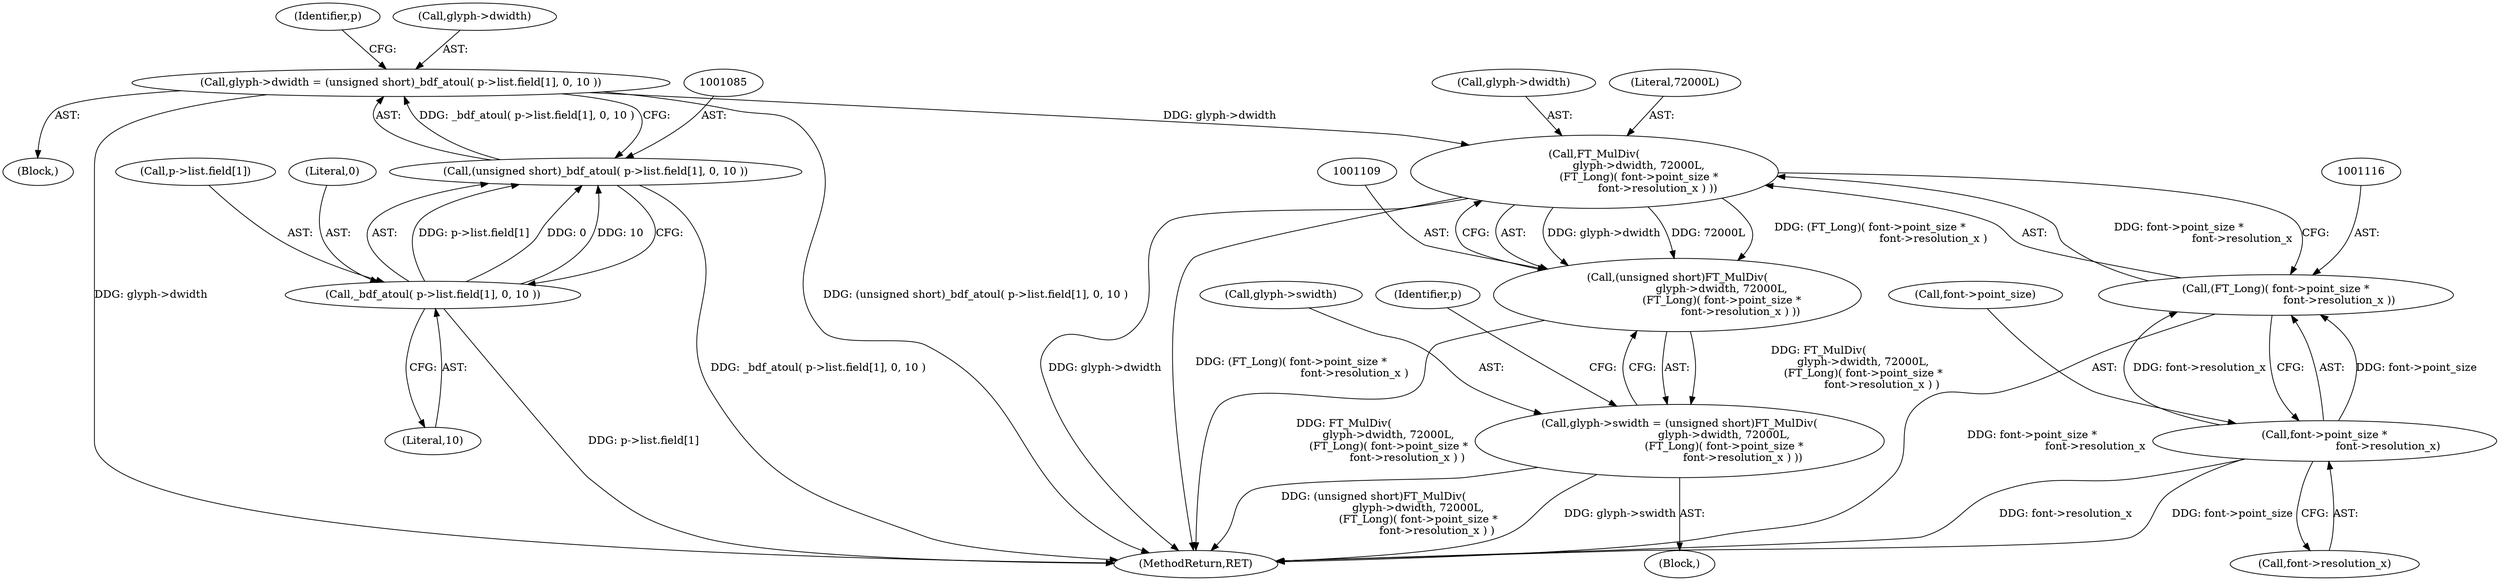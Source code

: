 digraph "0_savannah_7f2e4f4f553f6836be7683f66226afac3fa979b8@pointer" {
"1001110" [label="(Call,FT_MulDiv(\n                          glyph->dwidth, 72000L,\n                          (FT_Long)( font->point_size *\n                                     font->resolution_x ) ))"];
"1001080" [label="(Call,glyph->dwidth = (unsigned short)_bdf_atoul( p->list.field[1], 0, 10 ))"];
"1001084" [label="(Call,(unsigned short)_bdf_atoul( p->list.field[1], 0, 10 ))"];
"1001086" [label="(Call,_bdf_atoul( p->list.field[1], 0, 10 ))"];
"1001115" [label="(Call,(FT_Long)( font->point_size *\n                                     font->resolution_x ))"];
"1001117" [label="(Call,font->point_size *\n                                     font->resolution_x)"];
"1001108" [label="(Call,(unsigned short)FT_MulDiv(\n                          glyph->dwidth, 72000L,\n                          (FT_Long)( font->point_size *\n                                     font->resolution_x ) ))"];
"1001104" [label="(Call,glyph->swidth = (unsigned short)FT_MulDiv(\n                          glyph->dwidth, 72000L,\n                          (FT_Long)( font->point_size *\n                                     font->resolution_x ) ))"];
"1001121" [label="(Call,font->resolution_x)"];
"1001100" [label="(Identifier,p)"];
"1001117" [label="(Call,font->point_size *\n                                     font->resolution_x)"];
"1001084" [label="(Call,(unsigned short)_bdf_atoul( p->list.field[1], 0, 10 ))"];
"1001056" [label="(Block,)"];
"1001111" [label="(Call,glyph->dwidth)"];
"1001115" [label="(Call,(FT_Long)( font->point_size *\n                                     font->resolution_x ))"];
"1001080" [label="(Call,glyph->dwidth = (unsigned short)_bdf_atoul( p->list.field[1], 0, 10 ))"];
"1001095" [label="(Literal,10)"];
"1001114" [label="(Literal,72000L)"];
"1001118" [label="(Call,font->point_size)"];
"1001094" [label="(Literal,0)"];
"1001108" [label="(Call,(unsigned short)FT_MulDiv(\n                          glyph->dwidth, 72000L,\n                          (FT_Long)( font->point_size *\n                                     font->resolution_x ) ))"];
"1001103" [label="(Block,)"];
"1001087" [label="(Call,p->list.field[1])"];
"1001104" [label="(Call,glyph->swidth = (unsigned short)FT_MulDiv(\n                          glyph->dwidth, 72000L,\n                          (FT_Long)( font->point_size *\n                                     font->resolution_x ) ))"];
"1001105" [label="(Call,glyph->swidth)"];
"1001562" [label="(MethodReturn,RET)"];
"1001081" [label="(Call,glyph->dwidth)"];
"1001110" [label="(Call,FT_MulDiv(\n                          glyph->dwidth, 72000L,\n                          (FT_Long)( font->point_size *\n                                     font->resolution_x ) ))"];
"1001126" [label="(Identifier,p)"];
"1001086" [label="(Call,_bdf_atoul( p->list.field[1], 0, 10 ))"];
"1001110" -> "1001108"  [label="AST: "];
"1001110" -> "1001115"  [label="CFG: "];
"1001111" -> "1001110"  [label="AST: "];
"1001114" -> "1001110"  [label="AST: "];
"1001115" -> "1001110"  [label="AST: "];
"1001108" -> "1001110"  [label="CFG: "];
"1001110" -> "1001562"  [label="DDG: glyph->dwidth"];
"1001110" -> "1001562"  [label="DDG: (FT_Long)( font->point_size *\n                                     font->resolution_x )"];
"1001110" -> "1001108"  [label="DDG: glyph->dwidth"];
"1001110" -> "1001108"  [label="DDG: 72000L"];
"1001110" -> "1001108"  [label="DDG: (FT_Long)( font->point_size *\n                                     font->resolution_x )"];
"1001080" -> "1001110"  [label="DDG: glyph->dwidth"];
"1001115" -> "1001110"  [label="DDG: font->point_size *\n                                     font->resolution_x"];
"1001080" -> "1001056"  [label="AST: "];
"1001080" -> "1001084"  [label="CFG: "];
"1001081" -> "1001080"  [label="AST: "];
"1001084" -> "1001080"  [label="AST: "];
"1001100" -> "1001080"  [label="CFG: "];
"1001080" -> "1001562"  [label="DDG: (unsigned short)_bdf_atoul( p->list.field[1], 0, 10 )"];
"1001080" -> "1001562"  [label="DDG: glyph->dwidth"];
"1001084" -> "1001080"  [label="DDG: _bdf_atoul( p->list.field[1], 0, 10 )"];
"1001084" -> "1001086"  [label="CFG: "];
"1001085" -> "1001084"  [label="AST: "];
"1001086" -> "1001084"  [label="AST: "];
"1001084" -> "1001562"  [label="DDG: _bdf_atoul( p->list.field[1], 0, 10 )"];
"1001086" -> "1001084"  [label="DDG: p->list.field[1]"];
"1001086" -> "1001084"  [label="DDG: 0"];
"1001086" -> "1001084"  [label="DDG: 10"];
"1001086" -> "1001095"  [label="CFG: "];
"1001087" -> "1001086"  [label="AST: "];
"1001094" -> "1001086"  [label="AST: "];
"1001095" -> "1001086"  [label="AST: "];
"1001086" -> "1001562"  [label="DDG: p->list.field[1]"];
"1001115" -> "1001117"  [label="CFG: "];
"1001116" -> "1001115"  [label="AST: "];
"1001117" -> "1001115"  [label="AST: "];
"1001115" -> "1001562"  [label="DDG: font->point_size *\n                                     font->resolution_x"];
"1001117" -> "1001115"  [label="DDG: font->point_size"];
"1001117" -> "1001115"  [label="DDG: font->resolution_x"];
"1001117" -> "1001121"  [label="CFG: "];
"1001118" -> "1001117"  [label="AST: "];
"1001121" -> "1001117"  [label="AST: "];
"1001117" -> "1001562"  [label="DDG: font->resolution_x"];
"1001117" -> "1001562"  [label="DDG: font->point_size"];
"1001108" -> "1001104"  [label="AST: "];
"1001109" -> "1001108"  [label="AST: "];
"1001104" -> "1001108"  [label="CFG: "];
"1001108" -> "1001562"  [label="DDG: FT_MulDiv(\n                          glyph->dwidth, 72000L,\n                          (FT_Long)( font->point_size *\n                                     font->resolution_x ) )"];
"1001108" -> "1001104"  [label="DDG: FT_MulDiv(\n                          glyph->dwidth, 72000L,\n                          (FT_Long)( font->point_size *\n                                     font->resolution_x ) )"];
"1001104" -> "1001103"  [label="AST: "];
"1001105" -> "1001104"  [label="AST: "];
"1001126" -> "1001104"  [label="CFG: "];
"1001104" -> "1001562"  [label="DDG: glyph->swidth"];
"1001104" -> "1001562"  [label="DDG: (unsigned short)FT_MulDiv(\n                          glyph->dwidth, 72000L,\n                          (FT_Long)( font->point_size *\n                                     font->resolution_x ) )"];
}
